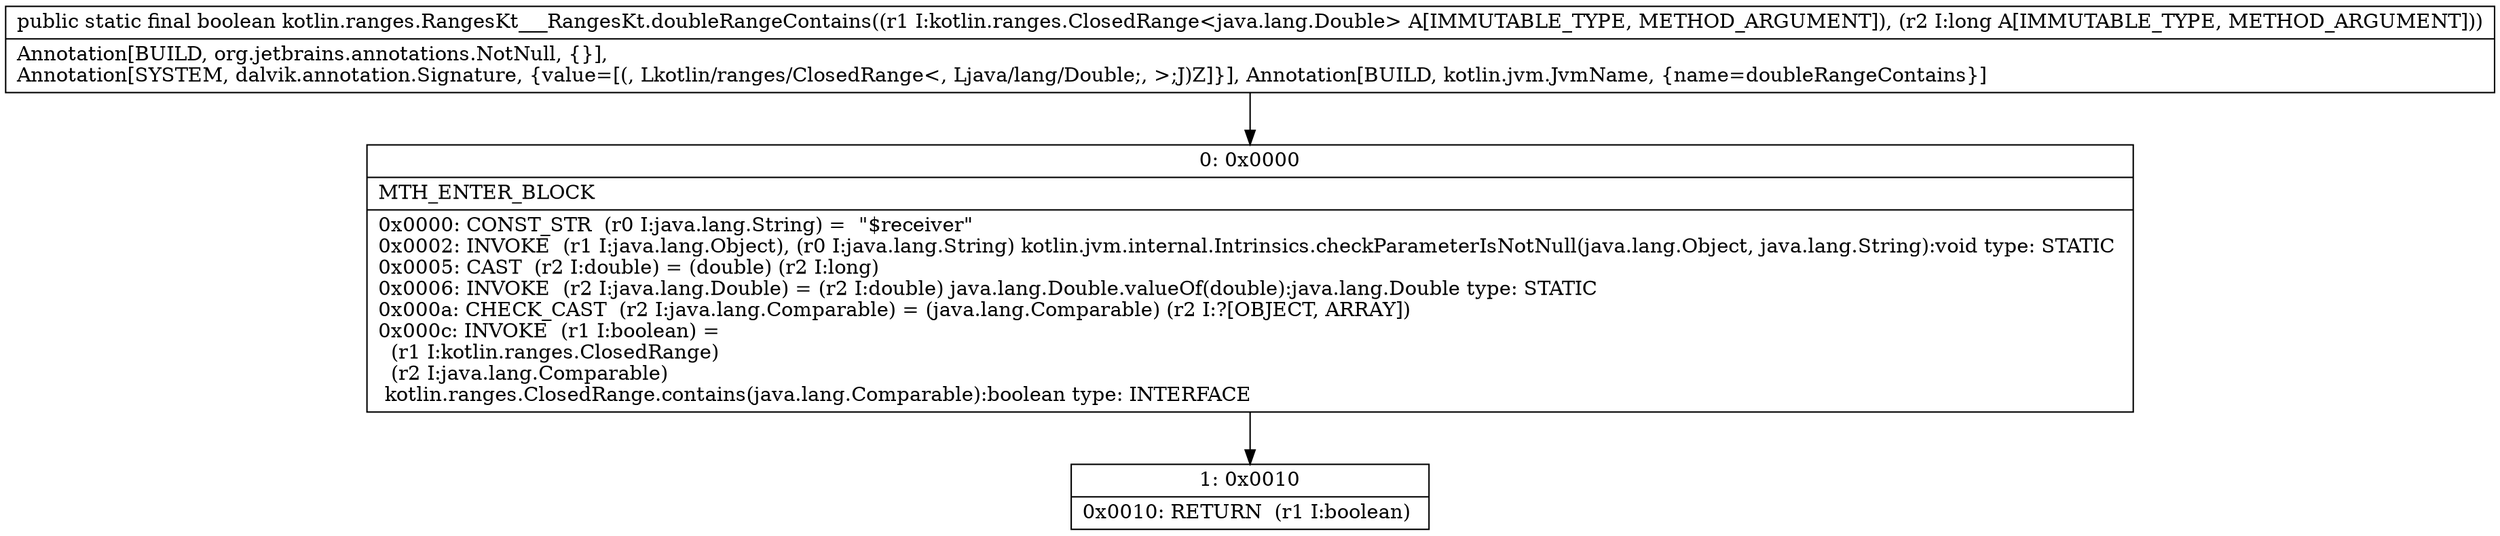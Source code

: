 digraph "CFG forkotlin.ranges.RangesKt___RangesKt.doubleRangeContains(Lkotlin\/ranges\/ClosedRange;J)Z" {
Node_0 [shape=record,label="{0\:\ 0x0000|MTH_ENTER_BLOCK\l|0x0000: CONST_STR  (r0 I:java.lang.String) =  \"$receiver\" \l0x0002: INVOKE  (r1 I:java.lang.Object), (r0 I:java.lang.String) kotlin.jvm.internal.Intrinsics.checkParameterIsNotNull(java.lang.Object, java.lang.String):void type: STATIC \l0x0005: CAST  (r2 I:double) = (double) (r2 I:long) \l0x0006: INVOKE  (r2 I:java.lang.Double) = (r2 I:double) java.lang.Double.valueOf(double):java.lang.Double type: STATIC \l0x000a: CHECK_CAST  (r2 I:java.lang.Comparable) = (java.lang.Comparable) (r2 I:?[OBJECT, ARRAY]) \l0x000c: INVOKE  (r1 I:boolean) = \l  (r1 I:kotlin.ranges.ClosedRange)\l  (r2 I:java.lang.Comparable)\l kotlin.ranges.ClosedRange.contains(java.lang.Comparable):boolean type: INTERFACE \l}"];
Node_1 [shape=record,label="{1\:\ 0x0010|0x0010: RETURN  (r1 I:boolean) \l}"];
MethodNode[shape=record,label="{public static final boolean kotlin.ranges.RangesKt___RangesKt.doubleRangeContains((r1 I:kotlin.ranges.ClosedRange\<java.lang.Double\> A[IMMUTABLE_TYPE, METHOD_ARGUMENT]), (r2 I:long A[IMMUTABLE_TYPE, METHOD_ARGUMENT]))  | Annotation[BUILD, org.jetbrains.annotations.NotNull, \{\}], \lAnnotation[SYSTEM, dalvik.annotation.Signature, \{value=[(, Lkotlin\/ranges\/ClosedRange\<, Ljava\/lang\/Double;, \>;J)Z]\}], Annotation[BUILD, kotlin.jvm.JvmName, \{name=doubleRangeContains\}]\l}"];
MethodNode -> Node_0;
Node_0 -> Node_1;
}

